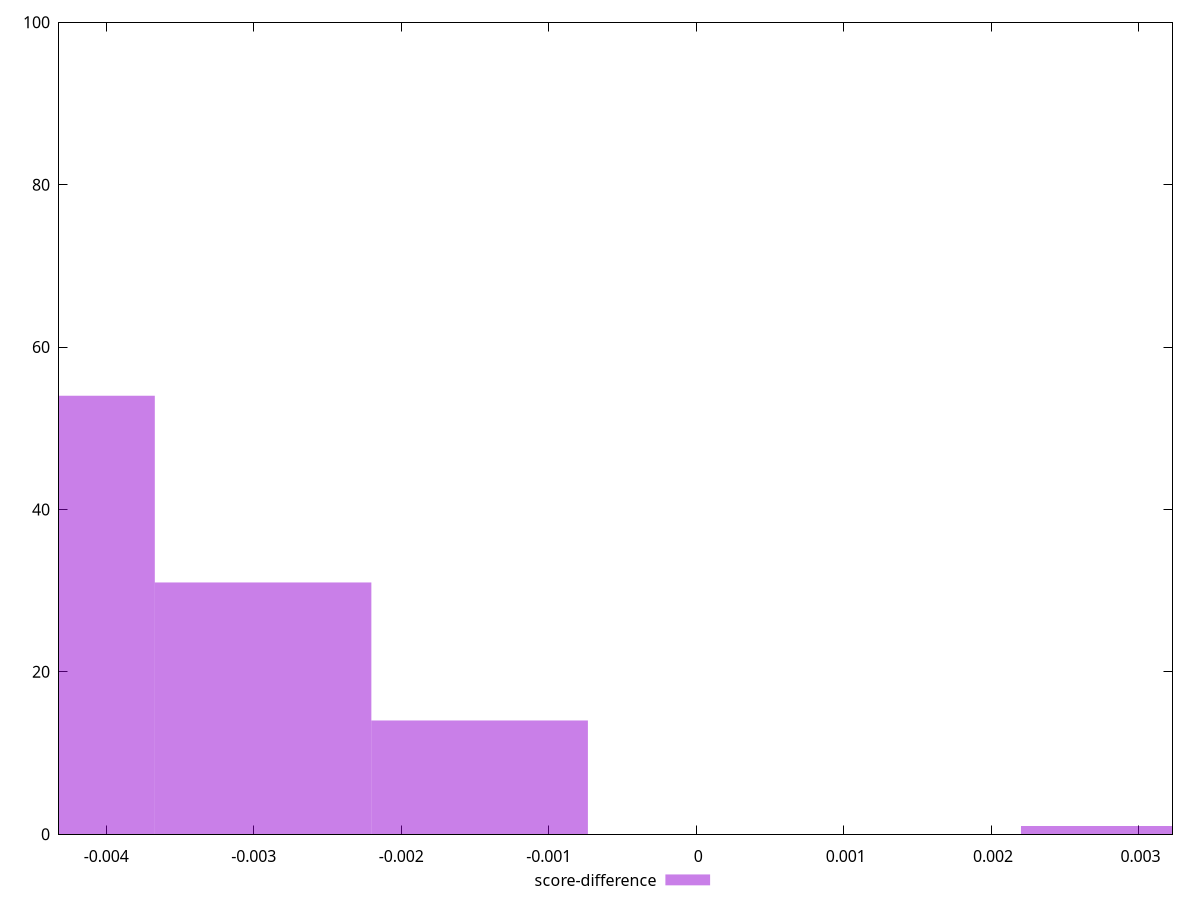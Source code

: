reset

$scoreDifference <<EOF
0.002936666100925694 1
-0.002936666100925694 31
-0.004404999151388541 54
-0.001468333050462847 14
EOF

set key outside below
set boxwidth 0.001468333050462847
set xrange [-0.004320475169218629:0.003229881890121744]
set yrange [0:100]
set trange [0:100]
set style fill transparent solid 0.5 noborder
set terminal svg size 640, 490 enhanced background rgb 'white'
set output "report_00008_2021-01-22T20:58:29.167/first-contentful-paint/samples/pages+cached/score-difference/histogram.svg"

plot $scoreDifference title "score-difference" with boxes

reset
